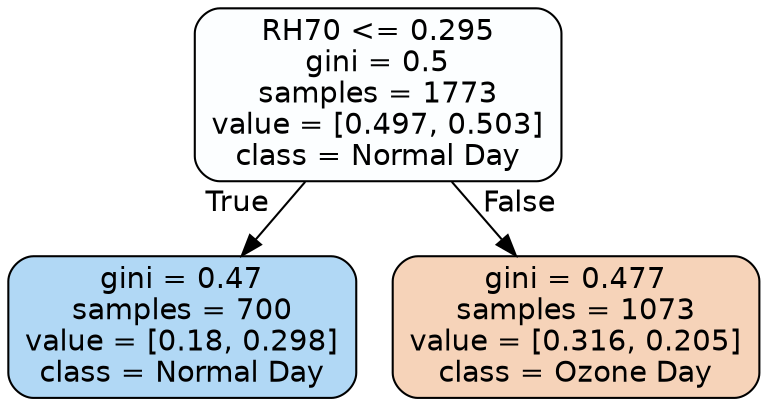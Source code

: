 digraph Tree {
node [shape=box, style="filled, rounded", color="black", fontname=helvetica] ;
edge [fontname=helvetica] ;
0 [label="RH70 <= 0.295\ngini = 0.5\nsamples = 1773\nvalue = [0.497, 0.503]\nclass = Normal Day", fillcolor="#fcfeff"] ;
1 [label="gini = 0.47\nsamples = 700\nvalue = [0.18, 0.298]\nclass = Normal Day", fillcolor="#b1d8f5"] ;
0 -> 1 [labeldistance=2.5, labelangle=45, headlabel="True"] ;
2 [label="gini = 0.477\nsamples = 1073\nvalue = [0.316, 0.205]\nclass = Ozone Day", fillcolor="#f6d3b9"] ;
0 -> 2 [labeldistance=2.5, labelangle=-45, headlabel="False"] ;
}
